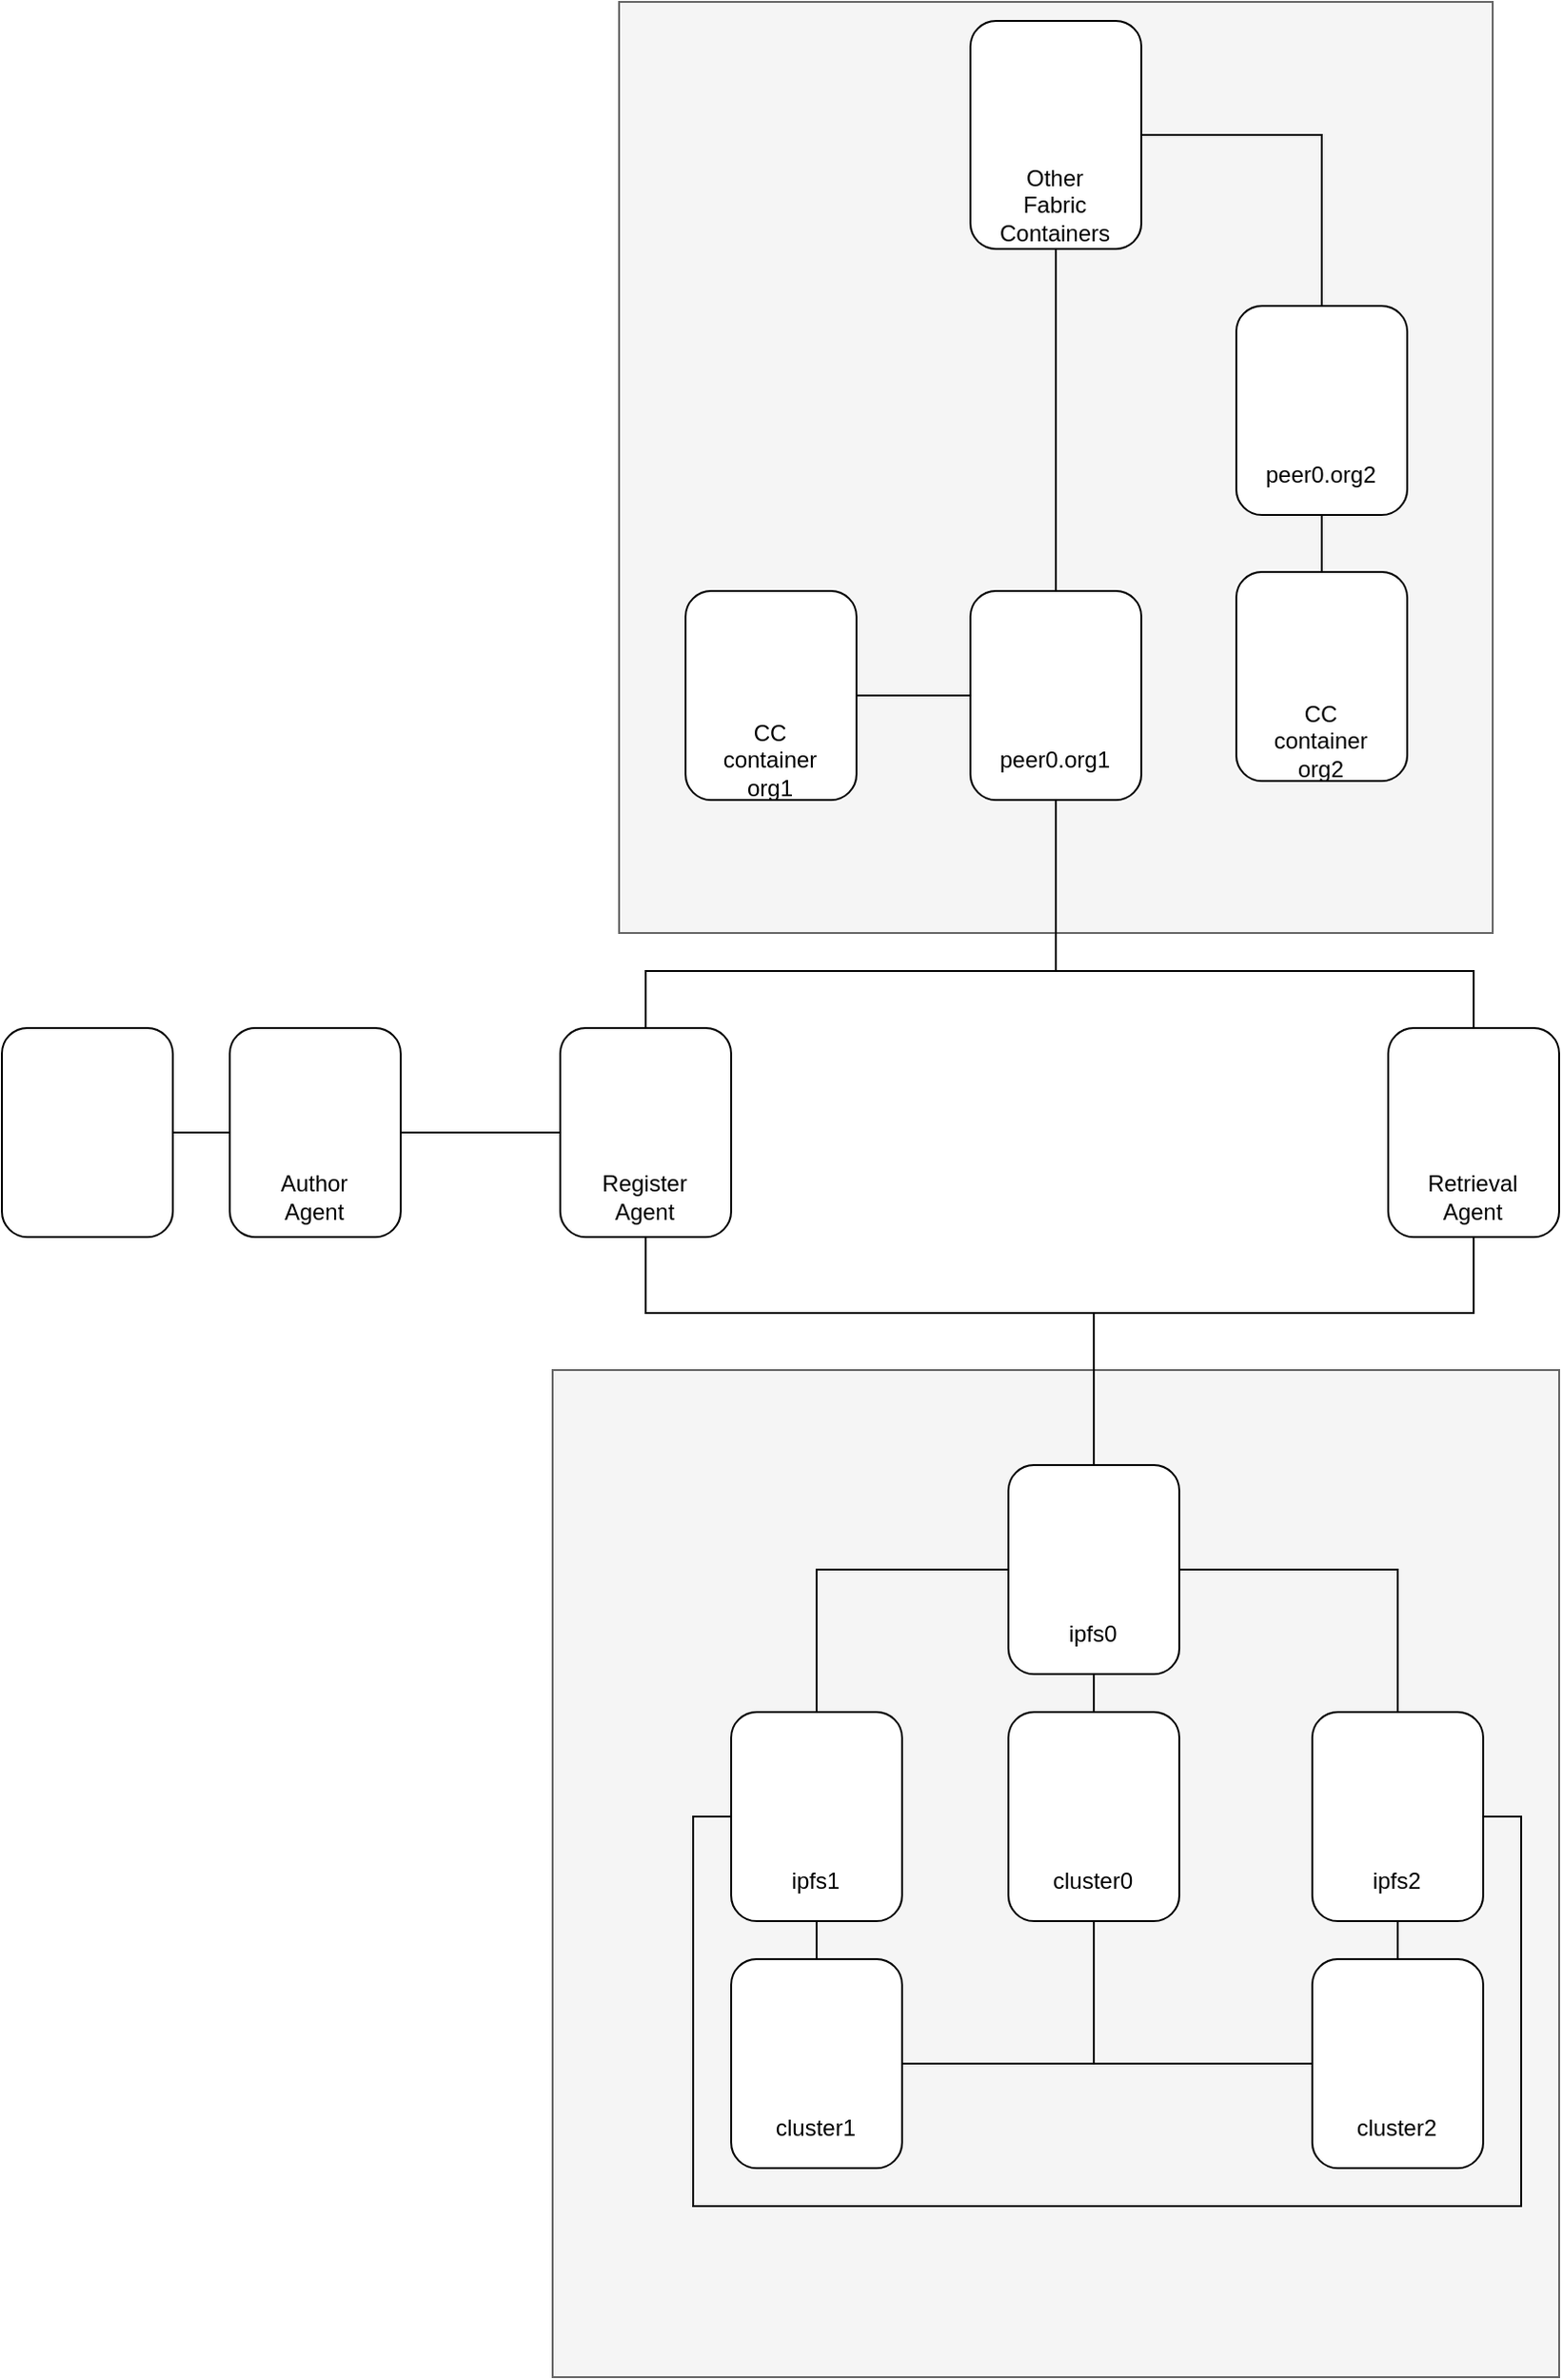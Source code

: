 <mxfile version="20.8.23" type="device"><diagram name="Página-1" id="gnHNLf2_28HxaUKbsksi"><mxGraphModel dx="1590" dy="1003" grid="1" gridSize="10" guides="1" tooltips="1" connect="1" arrows="1" fold="1" page="1" pageScale="1" pageWidth="827" pageHeight="1169" math="0" shadow="0"><root><mxCell id="0"/><mxCell id="1" parent="0"/><mxCell id="gFFrkDGYejN9ulZPLDqL-84" value="" style="whiteSpace=wrap;html=1;aspect=fixed;fillColor=#f5f5f5;fontColor=#333333;strokeColor=#666666;" vertex="1" parent="1"><mxGeometry x="320" y="720" width="530" height="530" as="geometry"/></mxCell><mxCell id="gFFrkDGYejN9ulZPLDqL-31" value="" style="rounded=0;whiteSpace=wrap;html=1;fillColor=#f5f5f5;fontColor=#333333;strokeColor=#666666;" vertex="1" parent="1"><mxGeometry x="355" width="460" height="490" as="geometry"/></mxCell><mxCell id="gFFrkDGYejN9ulZPLDqL-47" style="edgeStyle=orthogonalEdgeStyle;rounded=0;orthogonalLoop=1;jettySize=auto;html=1;exitX=0;exitY=0.5;exitDx=0;exitDy=0;entryX=1;entryY=0.5;entryDx=0;entryDy=0;endArrow=none;endFill=0;" edge="1" parent="1" source="gFFrkDGYejN9ulZPLDqL-15" target="gFFrkDGYejN9ulZPLDqL-33"><mxGeometry relative="1" as="geometry"/></mxCell><mxCell id="gFFrkDGYejN9ulZPLDqL-15" value="" style="rounded=1;whiteSpace=wrap;html=1;" vertex="1" parent="1"><mxGeometry x="540" y="310" width="90" height="110" as="geometry"/></mxCell><mxCell id="gFFrkDGYejN9ulZPLDqL-4" value="" style="group" vertex="1" connectable="0" parent="1"><mxGeometry x="150" y="540" width="90" height="110" as="geometry"/></mxCell><mxCell id="gFFrkDGYejN9ulZPLDqL-2" value="" style="rounded=1;whiteSpace=wrap;html=1;" vertex="1" parent="gFFrkDGYejN9ulZPLDqL-4"><mxGeometry width="90" height="110" as="geometry"/></mxCell><mxCell id="gFFrkDGYejN9ulZPLDqL-1" value="" style="shape=image;verticalLabelPosition=bottom;labelBackgroundColor=default;verticalAlign=top;aspect=fixed;imageAspect=0;image=https://www.docker.com/wp-content/uploads/2022/03/vertical-logo-monochromatic.png;" vertex="1" parent="gFFrkDGYejN9ulZPLDqL-4"><mxGeometry x="16.364" y="8.462" width="57.273" height="49.017" as="geometry"/></mxCell><mxCell id="gFFrkDGYejN9ulZPLDqL-3" value="Author Agent" style="text;html=1;strokeColor=none;fillColor=none;align=center;verticalAlign=middle;whiteSpace=wrap;rounded=0;" vertex="1" parent="gFFrkDGYejN9ulZPLDqL-4"><mxGeometry x="20.455" y="76.154" width="49.091" height="25.385" as="geometry"/></mxCell><mxCell id="gFFrkDGYejN9ulZPLDqL-5" value="" style="group" vertex="1" connectable="0" parent="1"><mxGeometry x="30" y="540" width="90" height="110" as="geometry"/></mxCell><mxCell id="gFFrkDGYejN9ulZPLDqL-6" value="" style="rounded=1;whiteSpace=wrap;html=1;" vertex="1" parent="gFFrkDGYejN9ulZPLDqL-5"><mxGeometry width="90" height="110" as="geometry"/></mxCell><mxCell id="gFFrkDGYejN9ulZPLDqL-7" value="" style="shape=image;verticalLabelPosition=bottom;labelBackgroundColor=default;verticalAlign=top;aspect=fixed;imageAspect=0;image=https://www.docker.com/wp-content/uploads/2022/03/vertical-logo-monochromatic.png;" vertex="1" parent="gFFrkDGYejN9ulZPLDqL-5"><mxGeometry x="16.364" y="8.462" width="57.273" height="49.017" as="geometry"/></mxCell><mxCell id="gFFrkDGYejN9ulZPLDqL-9" value="" style="shape=image;verticalLabelPosition=bottom;labelBackgroundColor=default;verticalAlign=top;aspect=fixed;imageAspect=0;image=https://upload.wikimedia.org/wikipedia/commons/thumb/9/93/MongoDB_Logo.svg/2560px-MongoDB_Logo.svg.png;" vertex="1" parent="gFFrkDGYejN9ulZPLDqL-5"><mxGeometry y="70.0" width="90" height="24.23" as="geometry"/></mxCell><mxCell id="gFFrkDGYejN9ulZPLDqL-10" value="" style="group" vertex="1" connectable="0" parent="1"><mxGeometry x="324" y="540" width="90" height="110" as="geometry"/></mxCell><mxCell id="gFFrkDGYejN9ulZPLDqL-11" value="" style="rounded=1;whiteSpace=wrap;html=1;" vertex="1" parent="gFFrkDGYejN9ulZPLDqL-10"><mxGeometry width="90" height="110" as="geometry"/></mxCell><mxCell id="gFFrkDGYejN9ulZPLDqL-12" value="" style="shape=image;verticalLabelPosition=bottom;labelBackgroundColor=default;verticalAlign=top;aspect=fixed;imageAspect=0;image=https://www.docker.com/wp-content/uploads/2022/03/vertical-logo-monochromatic.png;" vertex="1" parent="gFFrkDGYejN9ulZPLDqL-10"><mxGeometry x="16.364" y="8.462" width="57.273" height="49.017" as="geometry"/></mxCell><mxCell id="gFFrkDGYejN9ulZPLDqL-13" value="Register Agent" style="text;html=1;strokeColor=none;fillColor=none;align=center;verticalAlign=middle;whiteSpace=wrap;rounded=0;" vertex="1" parent="gFFrkDGYejN9ulZPLDqL-10"><mxGeometry x="20.455" y="76.154" width="49.091" height="25.385" as="geometry"/></mxCell><mxCell id="gFFrkDGYejN9ulZPLDqL-14" value="" style="group" vertex="1" connectable="0" parent="1"><mxGeometry x="540" y="310" width="90" height="110" as="geometry"/></mxCell><mxCell id="gFFrkDGYejN9ulZPLDqL-16" value="" style="shape=image;verticalLabelPosition=bottom;labelBackgroundColor=default;verticalAlign=top;aspect=fixed;imageAspect=0;image=https://www.docker.com/wp-content/uploads/2022/03/vertical-logo-monochromatic.png;" vertex="1" parent="gFFrkDGYejN9ulZPLDqL-14"><mxGeometry x="16.364" y="8.462" width="57.273" height="49.017" as="geometry"/></mxCell><mxCell id="gFFrkDGYejN9ulZPLDqL-17" value="peer0.org1" style="text;html=1;strokeColor=none;fillColor=none;align=center;verticalAlign=middle;whiteSpace=wrap;rounded=0;" vertex="1" parent="gFFrkDGYejN9ulZPLDqL-14"><mxGeometry x="20.455" y="76.154" width="49.091" height="25.385" as="geometry"/></mxCell><mxCell id="gFFrkDGYejN9ulZPLDqL-18" value="" style="group" vertex="1" connectable="0" parent="1"><mxGeometry x="680" y="160" width="90" height="110" as="geometry"/></mxCell><mxCell id="gFFrkDGYejN9ulZPLDqL-19" value="" style="rounded=1;whiteSpace=wrap;html=1;" vertex="1" parent="gFFrkDGYejN9ulZPLDqL-18"><mxGeometry width="90" height="110" as="geometry"/></mxCell><mxCell id="gFFrkDGYejN9ulZPLDqL-20" value="" style="shape=image;verticalLabelPosition=bottom;labelBackgroundColor=default;verticalAlign=top;aspect=fixed;imageAspect=0;image=https://www.docker.com/wp-content/uploads/2022/03/vertical-logo-monochromatic.png;" vertex="1" parent="gFFrkDGYejN9ulZPLDqL-18"><mxGeometry x="16.364" y="8.462" width="57.273" height="49.017" as="geometry"/></mxCell><mxCell id="gFFrkDGYejN9ulZPLDqL-21" value="&lt;div&gt;peer0.org2&lt;/div&gt;" style="text;html=1;strokeColor=none;fillColor=none;align=center;verticalAlign=middle;whiteSpace=wrap;rounded=0;" vertex="1" parent="gFFrkDGYejN9ulZPLDqL-18"><mxGeometry x="20.455" y="76.154" width="49.091" height="25.385" as="geometry"/></mxCell><mxCell id="gFFrkDGYejN9ulZPLDqL-22" value="" style="shape=image;verticalLabelPosition=bottom;labelBackgroundColor=default;verticalAlign=top;aspect=fixed;imageAspect=0;image=https://cn.hyperledger.org/wp-content/uploads/2018/04/fabric-logo.png;" vertex="1" parent="1"><mxGeometry x="345.24" y="145" width="227.51" height="140" as="geometry"/></mxCell><mxCell id="gFFrkDGYejN9ulZPLDqL-23" value="" style="group" vertex="1" connectable="0" parent="1"><mxGeometry x="540" y="10" width="90" height="120" as="geometry"/></mxCell><mxCell id="gFFrkDGYejN9ulZPLDqL-24" value="" style="rounded=1;whiteSpace=wrap;html=1;" vertex="1" parent="gFFrkDGYejN9ulZPLDqL-23"><mxGeometry width="90" height="120.0" as="geometry"/></mxCell><mxCell id="gFFrkDGYejN9ulZPLDqL-25" value="" style="shape=image;verticalLabelPosition=bottom;labelBackgroundColor=default;verticalAlign=top;aspect=fixed;imageAspect=0;image=https://www.docker.com/wp-content/uploads/2022/03/vertical-logo-monochromatic.png;" vertex="1" parent="gFFrkDGYejN9ulZPLDqL-23"><mxGeometry x="16.364" y="9.231" width="57.273" height="49.017" as="geometry"/></mxCell><mxCell id="gFFrkDGYejN9ulZPLDqL-26" value="Other Fabric Containers" style="text;html=1;strokeColor=none;fillColor=none;align=center;verticalAlign=middle;whiteSpace=wrap;rounded=0;" vertex="1" parent="gFFrkDGYejN9ulZPLDqL-23"><mxGeometry x="20.455" y="83.077" width="49.091" height="27.692" as="geometry"/></mxCell><mxCell id="gFFrkDGYejN9ulZPLDqL-27" value="" style="group" vertex="1" connectable="0" parent="1"><mxGeometry x="760" y="540" width="90" height="110" as="geometry"/></mxCell><mxCell id="gFFrkDGYejN9ulZPLDqL-28" value="" style="rounded=1;whiteSpace=wrap;html=1;" vertex="1" parent="gFFrkDGYejN9ulZPLDqL-27"><mxGeometry width="90" height="110" as="geometry"/></mxCell><mxCell id="gFFrkDGYejN9ulZPLDqL-29" value="" style="shape=image;verticalLabelPosition=bottom;labelBackgroundColor=default;verticalAlign=top;aspect=fixed;imageAspect=0;image=https://www.docker.com/wp-content/uploads/2022/03/vertical-logo-monochromatic.png;" vertex="1" parent="gFFrkDGYejN9ulZPLDqL-27"><mxGeometry x="16.364" y="8.462" width="57.273" height="49.017" as="geometry"/></mxCell><mxCell id="gFFrkDGYejN9ulZPLDqL-30" value="Retrieval Agent" style="text;html=1;strokeColor=none;fillColor=none;align=center;verticalAlign=middle;whiteSpace=wrap;rounded=0;" vertex="1" parent="gFFrkDGYejN9ulZPLDqL-27"><mxGeometry x="20.455" y="76.154" width="49.091" height="25.385" as="geometry"/></mxCell><mxCell id="gFFrkDGYejN9ulZPLDqL-32" value="" style="group" vertex="1" connectable="0" parent="1"><mxGeometry x="390" y="310" width="90" height="110" as="geometry"/></mxCell><mxCell id="gFFrkDGYejN9ulZPLDqL-33" value="" style="rounded=1;whiteSpace=wrap;html=1;" vertex="1" parent="gFFrkDGYejN9ulZPLDqL-32"><mxGeometry width="90" height="110" as="geometry"/></mxCell><mxCell id="gFFrkDGYejN9ulZPLDqL-34" value="" style="shape=image;verticalLabelPosition=bottom;labelBackgroundColor=default;verticalAlign=top;aspect=fixed;imageAspect=0;image=https://www.docker.com/wp-content/uploads/2022/03/vertical-logo-monochromatic.png;" vertex="1" parent="gFFrkDGYejN9ulZPLDqL-32"><mxGeometry x="16.364" y="8.462" width="57.273" height="49.017" as="geometry"/></mxCell><mxCell id="gFFrkDGYejN9ulZPLDqL-35" value="&lt;div&gt;CC container org1&lt;/div&gt;" style="text;html=1;strokeColor=none;fillColor=none;align=center;verticalAlign=middle;whiteSpace=wrap;rounded=0;" vertex="1" parent="gFFrkDGYejN9ulZPLDqL-32"><mxGeometry x="20.455" y="76.154" width="49.091" height="25.385" as="geometry"/></mxCell><mxCell id="gFFrkDGYejN9ulZPLDqL-36" value="" style="group" vertex="1" connectable="0" parent="1"><mxGeometry x="680" y="300" width="90" height="110" as="geometry"/></mxCell><mxCell id="gFFrkDGYejN9ulZPLDqL-37" value="" style="rounded=1;whiteSpace=wrap;html=1;" vertex="1" parent="gFFrkDGYejN9ulZPLDqL-36"><mxGeometry width="90" height="110" as="geometry"/></mxCell><mxCell id="gFFrkDGYejN9ulZPLDqL-38" value="" style="shape=image;verticalLabelPosition=bottom;labelBackgroundColor=default;verticalAlign=top;aspect=fixed;imageAspect=0;image=https://www.docker.com/wp-content/uploads/2022/03/vertical-logo-monochromatic.png;" vertex="1" parent="gFFrkDGYejN9ulZPLDqL-36"><mxGeometry x="16.364" y="8.462" width="57.273" height="49.017" as="geometry"/></mxCell><mxCell id="gFFrkDGYejN9ulZPLDqL-39" value="CC container org2" style="text;html=1;strokeColor=none;fillColor=none;align=center;verticalAlign=middle;whiteSpace=wrap;rounded=0;" vertex="1" parent="gFFrkDGYejN9ulZPLDqL-36"><mxGeometry x="20.455" y="76.154" width="49.091" height="25.385" as="geometry"/></mxCell><mxCell id="gFFrkDGYejN9ulZPLDqL-41" style="edgeStyle=orthogonalEdgeStyle;rounded=0;orthogonalLoop=1;jettySize=auto;html=1;exitX=0.5;exitY=0;exitDx=0;exitDy=0;entryX=0.5;entryY=1;entryDx=0;entryDy=0;endArrow=none;endFill=0;" edge="1" parent="1" source="gFFrkDGYejN9ulZPLDqL-37" target="gFFrkDGYejN9ulZPLDqL-19"><mxGeometry relative="1" as="geometry"/></mxCell><mxCell id="gFFrkDGYejN9ulZPLDqL-42" style="edgeStyle=orthogonalEdgeStyle;rounded=0;orthogonalLoop=1;jettySize=auto;html=1;exitX=0.5;exitY=0;exitDx=0;exitDy=0;entryX=0.5;entryY=1;entryDx=0;entryDy=0;endArrow=none;endFill=0;" edge="1" parent="1" source="gFFrkDGYejN9ulZPLDqL-15" target="gFFrkDGYejN9ulZPLDqL-24"><mxGeometry relative="1" as="geometry"/></mxCell><mxCell id="gFFrkDGYejN9ulZPLDqL-43" style="edgeStyle=orthogonalEdgeStyle;rounded=0;orthogonalLoop=1;jettySize=auto;html=1;exitX=0.5;exitY=0;exitDx=0;exitDy=0;entryX=1;entryY=0.5;entryDx=0;entryDy=0;endArrow=none;endFill=0;" edge="1" parent="1" source="gFFrkDGYejN9ulZPLDqL-19" target="gFFrkDGYejN9ulZPLDqL-24"><mxGeometry relative="1" as="geometry"/></mxCell><mxCell id="gFFrkDGYejN9ulZPLDqL-44" style="edgeStyle=orthogonalEdgeStyle;rounded=0;orthogonalLoop=1;jettySize=auto;html=1;exitX=0;exitY=0.5;exitDx=0;exitDy=0;entryX=1;entryY=0.5;entryDx=0;entryDy=0;endArrow=none;endFill=0;" edge="1" parent="1" source="gFFrkDGYejN9ulZPLDqL-2" target="gFFrkDGYejN9ulZPLDqL-6"><mxGeometry relative="1" as="geometry"/></mxCell><mxCell id="gFFrkDGYejN9ulZPLDqL-46" style="edgeStyle=orthogonalEdgeStyle;rounded=0;orthogonalLoop=1;jettySize=auto;html=1;exitX=1;exitY=0.5;exitDx=0;exitDy=0;entryX=0;entryY=0.5;entryDx=0;entryDy=0;endArrow=none;endFill=0;" edge="1" parent="1" source="gFFrkDGYejN9ulZPLDqL-2" target="gFFrkDGYejN9ulZPLDqL-11"><mxGeometry relative="1" as="geometry"/></mxCell><mxCell id="gFFrkDGYejN9ulZPLDqL-48" style="edgeStyle=orthogonalEdgeStyle;rounded=0;orthogonalLoop=1;jettySize=auto;html=1;exitX=0.5;exitY=0;exitDx=0;exitDy=0;entryX=0.5;entryY=1;entryDx=0;entryDy=0;endArrow=none;endFill=0;" edge="1" parent="1" source="gFFrkDGYejN9ulZPLDqL-11" target="gFFrkDGYejN9ulZPLDqL-15"><mxGeometry relative="1" as="geometry"><Array as="points"><mxPoint x="369" y="510"/><mxPoint x="585" y="510"/></Array></mxGeometry></mxCell><mxCell id="gFFrkDGYejN9ulZPLDqL-49" style="edgeStyle=orthogonalEdgeStyle;rounded=0;orthogonalLoop=1;jettySize=auto;html=1;exitX=0.5;exitY=0;exitDx=0;exitDy=0;entryX=0.5;entryY=1;entryDx=0;entryDy=0;endArrow=none;endFill=0;" edge="1" parent="1" source="gFFrkDGYejN9ulZPLDqL-28" target="gFFrkDGYejN9ulZPLDqL-15"><mxGeometry relative="1" as="geometry"><Array as="points"><mxPoint x="805" y="510"/><mxPoint x="585" y="510"/></Array></mxGeometry></mxCell><mxCell id="gFFrkDGYejN9ulZPLDqL-50" value="" style="group" vertex="1" connectable="0" parent="1"><mxGeometry x="560" y="770" width="90" height="110" as="geometry"/></mxCell><mxCell id="gFFrkDGYejN9ulZPLDqL-51" value="" style="rounded=1;whiteSpace=wrap;html=1;" vertex="1" parent="gFFrkDGYejN9ulZPLDqL-50"><mxGeometry width="90" height="110" as="geometry"/></mxCell><mxCell id="gFFrkDGYejN9ulZPLDqL-52" value="" style="shape=image;verticalLabelPosition=bottom;labelBackgroundColor=default;verticalAlign=top;aspect=fixed;imageAspect=0;image=https://www.docker.com/wp-content/uploads/2022/03/vertical-logo-monochromatic.png;" vertex="1" parent="gFFrkDGYejN9ulZPLDqL-50"><mxGeometry x="16.364" y="8.462" width="57.273" height="49.017" as="geometry"/></mxCell><mxCell id="gFFrkDGYejN9ulZPLDqL-53" value="ipfs0" style="text;html=1;strokeColor=none;fillColor=none;align=center;verticalAlign=middle;whiteSpace=wrap;rounded=0;" vertex="1" parent="gFFrkDGYejN9ulZPLDqL-50"><mxGeometry x="20.455" y="76.154" width="49.091" height="25.385" as="geometry"/></mxCell><mxCell id="gFFrkDGYejN9ulZPLDqL-54" value="" style="group" vertex="1" connectable="0" parent="1"><mxGeometry x="560" y="900" width="90" height="110" as="geometry"/></mxCell><mxCell id="gFFrkDGYejN9ulZPLDqL-55" value="" style="rounded=1;whiteSpace=wrap;html=1;" vertex="1" parent="gFFrkDGYejN9ulZPLDqL-54"><mxGeometry width="90" height="110" as="geometry"/></mxCell><mxCell id="gFFrkDGYejN9ulZPLDqL-56" value="" style="shape=image;verticalLabelPosition=bottom;labelBackgroundColor=default;verticalAlign=top;aspect=fixed;imageAspect=0;image=https://www.docker.com/wp-content/uploads/2022/03/vertical-logo-monochromatic.png;" vertex="1" parent="gFFrkDGYejN9ulZPLDqL-54"><mxGeometry x="16.364" y="8.462" width="57.273" height="49.017" as="geometry"/></mxCell><mxCell id="gFFrkDGYejN9ulZPLDqL-57" value="cluster0" style="text;html=1;strokeColor=none;fillColor=none;align=center;verticalAlign=middle;whiteSpace=wrap;rounded=0;" vertex="1" parent="gFFrkDGYejN9ulZPLDqL-54"><mxGeometry x="20.455" y="76.154" width="49.091" height="25.385" as="geometry"/></mxCell><mxCell id="gFFrkDGYejN9ulZPLDqL-58" value="" style="shape=image;verticalLabelPosition=bottom;labelBackgroundColor=default;verticalAlign=top;aspect=fixed;imageAspect=0;image=https://upload.wikimedia.org/wikipedia/commons/1/18/Ipfs-logo-1024-ice-text.png;" vertex="1" parent="1"><mxGeometry x="330" y="765" width="115" height="115" as="geometry"/></mxCell><mxCell id="gFFrkDGYejN9ulZPLDqL-59" style="edgeStyle=orthogonalEdgeStyle;rounded=0;orthogonalLoop=1;jettySize=auto;html=1;exitX=0.5;exitY=1;exitDx=0;exitDy=0;entryX=0.5;entryY=0;entryDx=0;entryDy=0;endArrow=none;endFill=0;" edge="1" parent="1" source="gFFrkDGYejN9ulZPLDqL-51" target="gFFrkDGYejN9ulZPLDqL-55"><mxGeometry relative="1" as="geometry"/></mxCell><mxCell id="gFFrkDGYejN9ulZPLDqL-60" value="" style="group" vertex="1" connectable="0" parent="1"><mxGeometry x="414" y="900" width="90" height="110" as="geometry"/></mxCell><mxCell id="gFFrkDGYejN9ulZPLDqL-61" value="" style="rounded=1;whiteSpace=wrap;html=1;" vertex="1" parent="gFFrkDGYejN9ulZPLDqL-60"><mxGeometry width="90" height="110" as="geometry"/></mxCell><mxCell id="gFFrkDGYejN9ulZPLDqL-62" value="" style="shape=image;verticalLabelPosition=bottom;labelBackgroundColor=default;verticalAlign=top;aspect=fixed;imageAspect=0;image=https://www.docker.com/wp-content/uploads/2022/03/vertical-logo-monochromatic.png;" vertex="1" parent="gFFrkDGYejN9ulZPLDqL-60"><mxGeometry x="16.364" y="8.462" width="57.273" height="49.017" as="geometry"/></mxCell><mxCell id="gFFrkDGYejN9ulZPLDqL-63" value="ipfs1" style="text;html=1;strokeColor=none;fillColor=none;align=center;verticalAlign=middle;whiteSpace=wrap;rounded=0;" vertex="1" parent="gFFrkDGYejN9ulZPLDqL-60"><mxGeometry x="20.455" y="76.154" width="49.091" height="25.385" as="geometry"/></mxCell><mxCell id="gFFrkDGYejN9ulZPLDqL-64" value="" style="group" vertex="1" connectable="0" parent="1"><mxGeometry x="414" y="1030" width="90" height="110" as="geometry"/></mxCell><mxCell id="gFFrkDGYejN9ulZPLDqL-65" value="" style="rounded=1;whiteSpace=wrap;html=1;" vertex="1" parent="gFFrkDGYejN9ulZPLDqL-64"><mxGeometry width="90" height="110" as="geometry"/></mxCell><mxCell id="gFFrkDGYejN9ulZPLDqL-66" value="" style="shape=image;verticalLabelPosition=bottom;labelBackgroundColor=default;verticalAlign=top;aspect=fixed;imageAspect=0;image=https://www.docker.com/wp-content/uploads/2022/03/vertical-logo-monochromatic.png;" vertex="1" parent="gFFrkDGYejN9ulZPLDqL-64"><mxGeometry x="16.364" y="8.462" width="57.273" height="49.017" as="geometry"/></mxCell><mxCell id="gFFrkDGYejN9ulZPLDqL-67" value="cluster1" style="text;html=1;strokeColor=none;fillColor=none;align=center;verticalAlign=middle;whiteSpace=wrap;rounded=0;" vertex="1" parent="gFFrkDGYejN9ulZPLDqL-64"><mxGeometry x="20.455" y="76.154" width="49.091" height="25.385" as="geometry"/></mxCell><mxCell id="gFFrkDGYejN9ulZPLDqL-68" style="edgeStyle=orthogonalEdgeStyle;rounded=0;orthogonalLoop=1;jettySize=auto;html=1;exitX=0.5;exitY=1;exitDx=0;exitDy=0;entryX=0.5;entryY=0;entryDx=0;entryDy=0;endArrow=none;endFill=0;" edge="1" parent="1" source="gFFrkDGYejN9ulZPLDqL-61" target="gFFrkDGYejN9ulZPLDqL-65"><mxGeometry relative="1" as="geometry"/></mxCell><mxCell id="gFFrkDGYejN9ulZPLDqL-69" value="" style="group" vertex="1" connectable="0" parent="1"><mxGeometry x="720" y="900" width="90" height="110" as="geometry"/></mxCell><mxCell id="gFFrkDGYejN9ulZPLDqL-70" value="" style="rounded=1;whiteSpace=wrap;html=1;" vertex="1" parent="gFFrkDGYejN9ulZPLDqL-69"><mxGeometry width="90" height="110" as="geometry"/></mxCell><mxCell id="gFFrkDGYejN9ulZPLDqL-71" value="" style="shape=image;verticalLabelPosition=bottom;labelBackgroundColor=default;verticalAlign=top;aspect=fixed;imageAspect=0;image=https://www.docker.com/wp-content/uploads/2022/03/vertical-logo-monochromatic.png;" vertex="1" parent="gFFrkDGYejN9ulZPLDqL-69"><mxGeometry x="16.364" y="8.462" width="57.273" height="49.017" as="geometry"/></mxCell><mxCell id="gFFrkDGYejN9ulZPLDqL-72" value="ipfs2" style="text;html=1;strokeColor=none;fillColor=none;align=center;verticalAlign=middle;whiteSpace=wrap;rounded=0;" vertex="1" parent="gFFrkDGYejN9ulZPLDqL-69"><mxGeometry x="20.455" y="76.154" width="49.091" height="25.385" as="geometry"/></mxCell><mxCell id="gFFrkDGYejN9ulZPLDqL-73" value="" style="group" vertex="1" connectable="0" parent="1"><mxGeometry x="720" y="1030" width="90" height="110" as="geometry"/></mxCell><mxCell id="gFFrkDGYejN9ulZPLDqL-74" value="" style="rounded=1;whiteSpace=wrap;html=1;" vertex="1" parent="gFFrkDGYejN9ulZPLDqL-73"><mxGeometry width="90" height="110" as="geometry"/></mxCell><mxCell id="gFFrkDGYejN9ulZPLDqL-75" value="" style="shape=image;verticalLabelPosition=bottom;labelBackgroundColor=default;verticalAlign=top;aspect=fixed;imageAspect=0;image=https://www.docker.com/wp-content/uploads/2022/03/vertical-logo-monochromatic.png;" vertex="1" parent="gFFrkDGYejN9ulZPLDqL-73"><mxGeometry x="16.364" y="8.462" width="57.273" height="49.017" as="geometry"/></mxCell><mxCell id="gFFrkDGYejN9ulZPLDqL-76" value="cluster2" style="text;html=1;strokeColor=none;fillColor=none;align=center;verticalAlign=middle;whiteSpace=wrap;rounded=0;" vertex="1" parent="gFFrkDGYejN9ulZPLDqL-73"><mxGeometry x="20.455" y="76.154" width="49.091" height="25.385" as="geometry"/></mxCell><mxCell id="gFFrkDGYejN9ulZPLDqL-77" style="edgeStyle=orthogonalEdgeStyle;rounded=0;orthogonalLoop=1;jettySize=auto;html=1;exitX=0.5;exitY=1;exitDx=0;exitDy=0;entryX=0.5;entryY=0;entryDx=0;entryDy=0;endArrow=none;endFill=0;" edge="1" parent="1" source="gFFrkDGYejN9ulZPLDqL-70" target="gFFrkDGYejN9ulZPLDqL-74"><mxGeometry relative="1" as="geometry"/></mxCell><mxCell id="gFFrkDGYejN9ulZPLDqL-78" style="edgeStyle=orthogonalEdgeStyle;rounded=0;orthogonalLoop=1;jettySize=auto;html=1;exitX=1;exitY=0.5;exitDx=0;exitDy=0;entryX=0;entryY=0.5;entryDx=0;entryDy=0;endArrow=none;endFill=0;" edge="1" parent="1" source="gFFrkDGYejN9ulZPLDqL-65" target="gFFrkDGYejN9ulZPLDqL-74"><mxGeometry relative="1" as="geometry"/></mxCell><mxCell id="gFFrkDGYejN9ulZPLDqL-79" style="edgeStyle=orthogonalEdgeStyle;rounded=0;orthogonalLoop=1;jettySize=auto;html=1;exitX=0.5;exitY=1;exitDx=0;exitDy=0;entryX=1;entryY=0.5;entryDx=0;entryDy=0;endArrow=none;endFill=0;" edge="1" parent="1" source="gFFrkDGYejN9ulZPLDqL-55" target="gFFrkDGYejN9ulZPLDqL-65"><mxGeometry relative="1" as="geometry"/></mxCell><mxCell id="gFFrkDGYejN9ulZPLDqL-80" style="edgeStyle=orthogonalEdgeStyle;rounded=0;orthogonalLoop=1;jettySize=auto;html=1;exitX=0.5;exitY=1;exitDx=0;exitDy=0;entryX=0;entryY=0.5;entryDx=0;entryDy=0;endArrow=none;endFill=0;" edge="1" parent="1" source="gFFrkDGYejN9ulZPLDqL-55" target="gFFrkDGYejN9ulZPLDqL-74"><mxGeometry relative="1" as="geometry"/></mxCell><mxCell id="gFFrkDGYejN9ulZPLDqL-81" style="edgeStyle=orthogonalEdgeStyle;rounded=0;orthogonalLoop=1;jettySize=auto;html=1;exitX=0.5;exitY=0;exitDx=0;exitDy=0;entryX=0;entryY=0.5;entryDx=0;entryDy=0;endArrow=none;endFill=0;" edge="1" parent="1" source="gFFrkDGYejN9ulZPLDqL-61" target="gFFrkDGYejN9ulZPLDqL-51"><mxGeometry relative="1" as="geometry"/></mxCell><mxCell id="gFFrkDGYejN9ulZPLDqL-82" style="edgeStyle=orthogonalEdgeStyle;rounded=0;orthogonalLoop=1;jettySize=auto;html=1;exitX=1;exitY=0.5;exitDx=0;exitDy=0;entryX=0.5;entryY=0;entryDx=0;entryDy=0;endArrow=none;endFill=0;" edge="1" parent="1" source="gFFrkDGYejN9ulZPLDqL-51" target="gFFrkDGYejN9ulZPLDqL-70"><mxGeometry relative="1" as="geometry"/></mxCell><mxCell id="gFFrkDGYejN9ulZPLDqL-83" style="edgeStyle=orthogonalEdgeStyle;rounded=0;orthogonalLoop=1;jettySize=auto;html=1;exitX=0;exitY=0.5;exitDx=0;exitDy=0;entryX=1;entryY=0.5;entryDx=0;entryDy=0;endArrow=none;endFill=0;" edge="1" parent="1" source="gFFrkDGYejN9ulZPLDqL-61" target="gFFrkDGYejN9ulZPLDqL-70"><mxGeometry relative="1" as="geometry"><Array as="points"><mxPoint x="394" y="955"/><mxPoint x="394" y="1160"/><mxPoint x="830" y="1160"/><mxPoint x="830" y="955"/></Array></mxGeometry></mxCell><mxCell id="gFFrkDGYejN9ulZPLDqL-85" style="edgeStyle=orthogonalEdgeStyle;rounded=0;orthogonalLoop=1;jettySize=auto;html=1;exitX=0.5;exitY=1;exitDx=0;exitDy=0;entryX=0.5;entryY=0;entryDx=0;entryDy=0;endArrow=none;endFill=0;" edge="1" parent="1" source="gFFrkDGYejN9ulZPLDqL-11" target="gFFrkDGYejN9ulZPLDqL-51"><mxGeometry relative="1" as="geometry"><Array as="points"><mxPoint x="369" y="690"/><mxPoint x="605" y="690"/></Array></mxGeometry></mxCell><mxCell id="gFFrkDGYejN9ulZPLDqL-86" style="edgeStyle=orthogonalEdgeStyle;rounded=0;orthogonalLoop=1;jettySize=auto;html=1;exitX=0.5;exitY=1;exitDx=0;exitDy=0;entryX=0.5;entryY=0;entryDx=0;entryDy=0;endArrow=none;endFill=0;" edge="1" parent="1" source="gFFrkDGYejN9ulZPLDqL-28" target="gFFrkDGYejN9ulZPLDqL-51"><mxGeometry relative="1" as="geometry"><Array as="points"><mxPoint x="805" y="690"/><mxPoint x="605" y="690"/></Array></mxGeometry></mxCell></root></mxGraphModel></diagram></mxfile>